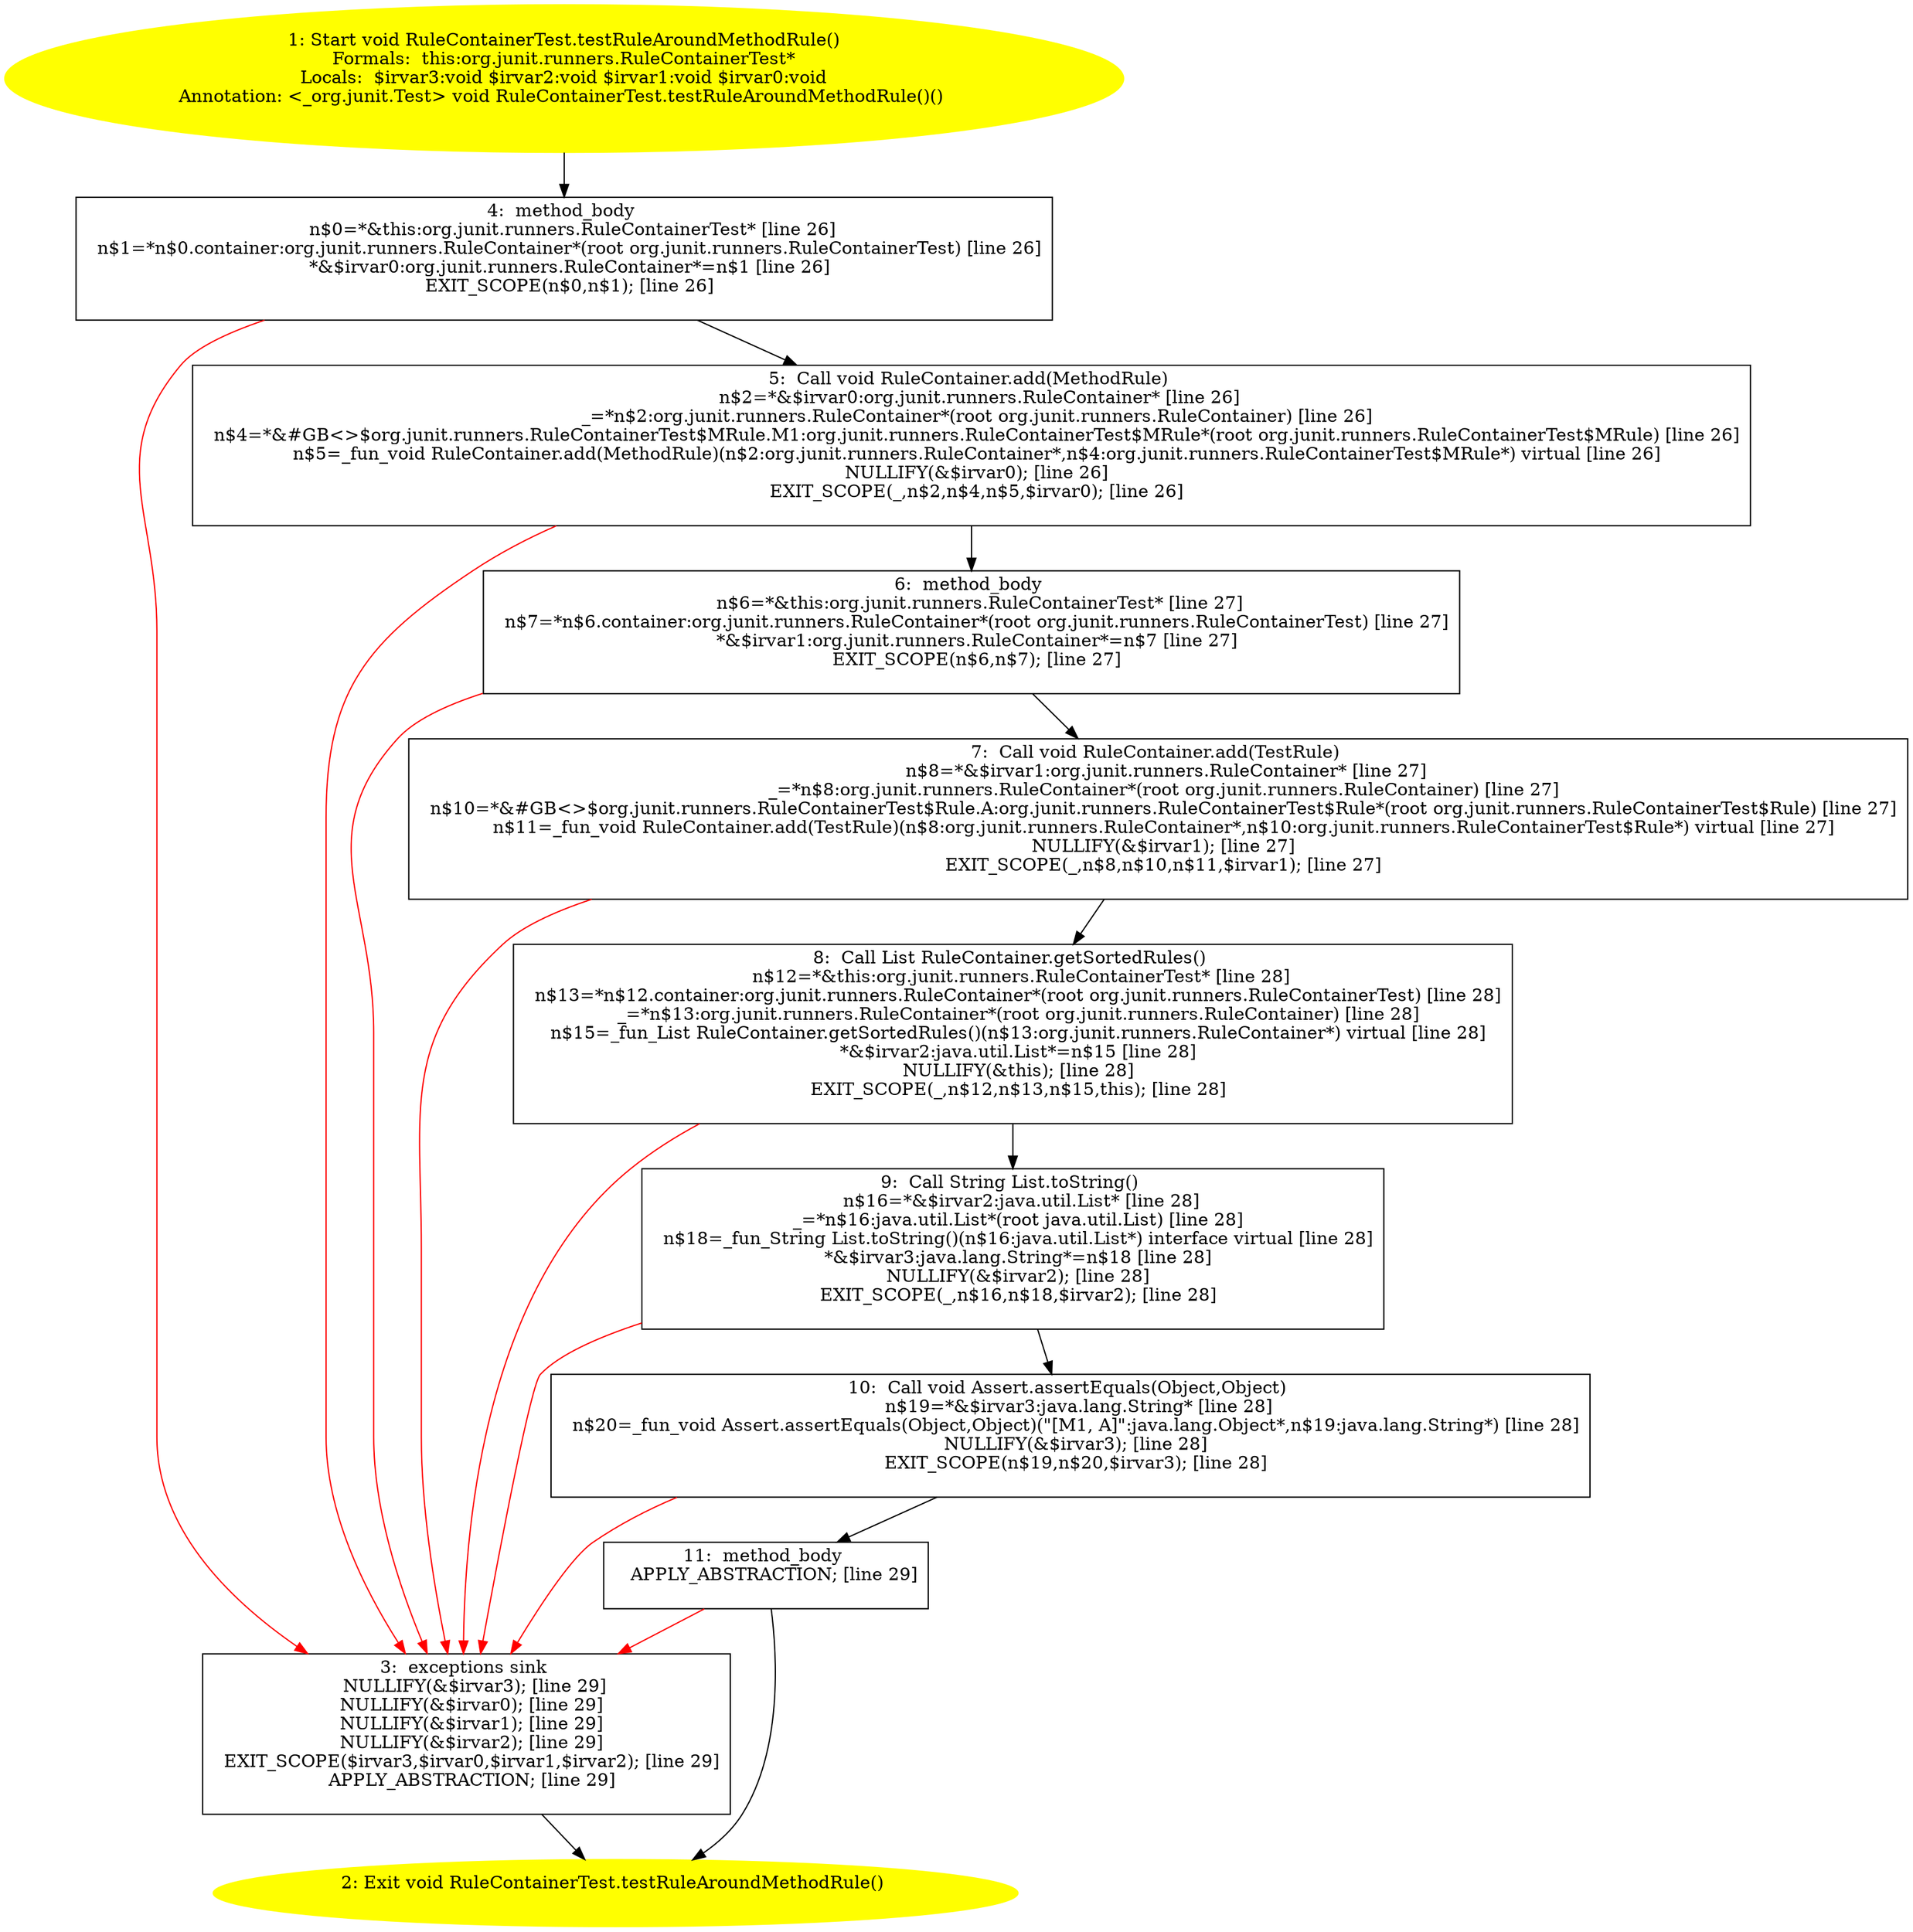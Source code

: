/* @generated */
digraph cfg {
"org.junit.runners.RuleContainerTest.testRuleAroundMethodRule():void.b18e558fabe83271d22cda03dcec4c19_1" [label="1: Start void RuleContainerTest.testRuleAroundMethodRule()\nFormals:  this:org.junit.runners.RuleContainerTest*\nLocals:  $irvar3:void $irvar2:void $irvar1:void $irvar0:void\nAnnotation: <_org.junit.Test> void RuleContainerTest.testRuleAroundMethodRule()() \n  " color=yellow style=filled]
	

	 "org.junit.runners.RuleContainerTest.testRuleAroundMethodRule():void.b18e558fabe83271d22cda03dcec4c19_1" -> "org.junit.runners.RuleContainerTest.testRuleAroundMethodRule():void.b18e558fabe83271d22cda03dcec4c19_4" ;
"org.junit.runners.RuleContainerTest.testRuleAroundMethodRule():void.b18e558fabe83271d22cda03dcec4c19_2" [label="2: Exit void RuleContainerTest.testRuleAroundMethodRule() \n  " color=yellow style=filled]
	

"org.junit.runners.RuleContainerTest.testRuleAroundMethodRule():void.b18e558fabe83271d22cda03dcec4c19_3" [label="3:  exceptions sink \n   NULLIFY(&$irvar3); [line 29]\n  NULLIFY(&$irvar0); [line 29]\n  NULLIFY(&$irvar1); [line 29]\n  NULLIFY(&$irvar2); [line 29]\n  EXIT_SCOPE($irvar3,$irvar0,$irvar1,$irvar2); [line 29]\n  APPLY_ABSTRACTION; [line 29]\n " shape="box"]
	

	 "org.junit.runners.RuleContainerTest.testRuleAroundMethodRule():void.b18e558fabe83271d22cda03dcec4c19_3" -> "org.junit.runners.RuleContainerTest.testRuleAroundMethodRule():void.b18e558fabe83271d22cda03dcec4c19_2" ;
"org.junit.runners.RuleContainerTest.testRuleAroundMethodRule():void.b18e558fabe83271d22cda03dcec4c19_4" [label="4:  method_body \n   n$0=*&this:org.junit.runners.RuleContainerTest* [line 26]\n  n$1=*n$0.container:org.junit.runners.RuleContainer*(root org.junit.runners.RuleContainerTest) [line 26]\n  *&$irvar0:org.junit.runners.RuleContainer*=n$1 [line 26]\n  EXIT_SCOPE(n$0,n$1); [line 26]\n " shape="box"]
	

	 "org.junit.runners.RuleContainerTest.testRuleAroundMethodRule():void.b18e558fabe83271d22cda03dcec4c19_4" -> "org.junit.runners.RuleContainerTest.testRuleAroundMethodRule():void.b18e558fabe83271d22cda03dcec4c19_5" ;
	 "org.junit.runners.RuleContainerTest.testRuleAroundMethodRule():void.b18e558fabe83271d22cda03dcec4c19_4" -> "org.junit.runners.RuleContainerTest.testRuleAroundMethodRule():void.b18e558fabe83271d22cda03dcec4c19_3" [color="red" ];
"org.junit.runners.RuleContainerTest.testRuleAroundMethodRule():void.b18e558fabe83271d22cda03dcec4c19_5" [label="5:  Call void RuleContainer.add(MethodRule) \n   n$2=*&$irvar0:org.junit.runners.RuleContainer* [line 26]\n  _=*n$2:org.junit.runners.RuleContainer*(root org.junit.runners.RuleContainer) [line 26]\n  n$4=*&#GB<>$org.junit.runners.RuleContainerTest$MRule.M1:org.junit.runners.RuleContainerTest$MRule*(root org.junit.runners.RuleContainerTest$MRule) [line 26]\n  n$5=_fun_void RuleContainer.add(MethodRule)(n$2:org.junit.runners.RuleContainer*,n$4:org.junit.runners.RuleContainerTest$MRule*) virtual [line 26]\n  NULLIFY(&$irvar0); [line 26]\n  EXIT_SCOPE(_,n$2,n$4,n$5,$irvar0); [line 26]\n " shape="box"]
	

	 "org.junit.runners.RuleContainerTest.testRuleAroundMethodRule():void.b18e558fabe83271d22cda03dcec4c19_5" -> "org.junit.runners.RuleContainerTest.testRuleAroundMethodRule():void.b18e558fabe83271d22cda03dcec4c19_6" ;
	 "org.junit.runners.RuleContainerTest.testRuleAroundMethodRule():void.b18e558fabe83271d22cda03dcec4c19_5" -> "org.junit.runners.RuleContainerTest.testRuleAroundMethodRule():void.b18e558fabe83271d22cda03dcec4c19_3" [color="red" ];
"org.junit.runners.RuleContainerTest.testRuleAroundMethodRule():void.b18e558fabe83271d22cda03dcec4c19_6" [label="6:  method_body \n   n$6=*&this:org.junit.runners.RuleContainerTest* [line 27]\n  n$7=*n$6.container:org.junit.runners.RuleContainer*(root org.junit.runners.RuleContainerTest) [line 27]\n  *&$irvar1:org.junit.runners.RuleContainer*=n$7 [line 27]\n  EXIT_SCOPE(n$6,n$7); [line 27]\n " shape="box"]
	

	 "org.junit.runners.RuleContainerTest.testRuleAroundMethodRule():void.b18e558fabe83271d22cda03dcec4c19_6" -> "org.junit.runners.RuleContainerTest.testRuleAroundMethodRule():void.b18e558fabe83271d22cda03dcec4c19_7" ;
	 "org.junit.runners.RuleContainerTest.testRuleAroundMethodRule():void.b18e558fabe83271d22cda03dcec4c19_6" -> "org.junit.runners.RuleContainerTest.testRuleAroundMethodRule():void.b18e558fabe83271d22cda03dcec4c19_3" [color="red" ];
"org.junit.runners.RuleContainerTest.testRuleAroundMethodRule():void.b18e558fabe83271d22cda03dcec4c19_7" [label="7:  Call void RuleContainer.add(TestRule) \n   n$8=*&$irvar1:org.junit.runners.RuleContainer* [line 27]\n  _=*n$8:org.junit.runners.RuleContainer*(root org.junit.runners.RuleContainer) [line 27]\n  n$10=*&#GB<>$org.junit.runners.RuleContainerTest$Rule.A:org.junit.runners.RuleContainerTest$Rule*(root org.junit.runners.RuleContainerTest$Rule) [line 27]\n  n$11=_fun_void RuleContainer.add(TestRule)(n$8:org.junit.runners.RuleContainer*,n$10:org.junit.runners.RuleContainerTest$Rule*) virtual [line 27]\n  NULLIFY(&$irvar1); [line 27]\n  EXIT_SCOPE(_,n$8,n$10,n$11,$irvar1); [line 27]\n " shape="box"]
	

	 "org.junit.runners.RuleContainerTest.testRuleAroundMethodRule():void.b18e558fabe83271d22cda03dcec4c19_7" -> "org.junit.runners.RuleContainerTest.testRuleAroundMethodRule():void.b18e558fabe83271d22cda03dcec4c19_8" ;
	 "org.junit.runners.RuleContainerTest.testRuleAroundMethodRule():void.b18e558fabe83271d22cda03dcec4c19_7" -> "org.junit.runners.RuleContainerTest.testRuleAroundMethodRule():void.b18e558fabe83271d22cda03dcec4c19_3" [color="red" ];
"org.junit.runners.RuleContainerTest.testRuleAroundMethodRule():void.b18e558fabe83271d22cda03dcec4c19_8" [label="8:  Call List RuleContainer.getSortedRules() \n   n$12=*&this:org.junit.runners.RuleContainerTest* [line 28]\n  n$13=*n$12.container:org.junit.runners.RuleContainer*(root org.junit.runners.RuleContainerTest) [line 28]\n  _=*n$13:org.junit.runners.RuleContainer*(root org.junit.runners.RuleContainer) [line 28]\n  n$15=_fun_List RuleContainer.getSortedRules()(n$13:org.junit.runners.RuleContainer*) virtual [line 28]\n  *&$irvar2:java.util.List*=n$15 [line 28]\n  NULLIFY(&this); [line 28]\n  EXIT_SCOPE(_,n$12,n$13,n$15,this); [line 28]\n " shape="box"]
	

	 "org.junit.runners.RuleContainerTest.testRuleAroundMethodRule():void.b18e558fabe83271d22cda03dcec4c19_8" -> "org.junit.runners.RuleContainerTest.testRuleAroundMethodRule():void.b18e558fabe83271d22cda03dcec4c19_9" ;
	 "org.junit.runners.RuleContainerTest.testRuleAroundMethodRule():void.b18e558fabe83271d22cda03dcec4c19_8" -> "org.junit.runners.RuleContainerTest.testRuleAroundMethodRule():void.b18e558fabe83271d22cda03dcec4c19_3" [color="red" ];
"org.junit.runners.RuleContainerTest.testRuleAroundMethodRule():void.b18e558fabe83271d22cda03dcec4c19_9" [label="9:  Call String List.toString() \n   n$16=*&$irvar2:java.util.List* [line 28]\n  _=*n$16:java.util.List*(root java.util.List) [line 28]\n  n$18=_fun_String List.toString()(n$16:java.util.List*) interface virtual [line 28]\n  *&$irvar3:java.lang.String*=n$18 [line 28]\n  NULLIFY(&$irvar2); [line 28]\n  EXIT_SCOPE(_,n$16,n$18,$irvar2); [line 28]\n " shape="box"]
	

	 "org.junit.runners.RuleContainerTest.testRuleAroundMethodRule():void.b18e558fabe83271d22cda03dcec4c19_9" -> "org.junit.runners.RuleContainerTest.testRuleAroundMethodRule():void.b18e558fabe83271d22cda03dcec4c19_10" ;
	 "org.junit.runners.RuleContainerTest.testRuleAroundMethodRule():void.b18e558fabe83271d22cda03dcec4c19_9" -> "org.junit.runners.RuleContainerTest.testRuleAroundMethodRule():void.b18e558fabe83271d22cda03dcec4c19_3" [color="red" ];
"org.junit.runners.RuleContainerTest.testRuleAroundMethodRule():void.b18e558fabe83271d22cda03dcec4c19_10" [label="10:  Call void Assert.assertEquals(Object,Object) \n   n$19=*&$irvar3:java.lang.String* [line 28]\n  n$20=_fun_void Assert.assertEquals(Object,Object)(\"[M1, A]\":java.lang.Object*,n$19:java.lang.String*) [line 28]\n  NULLIFY(&$irvar3); [line 28]\n  EXIT_SCOPE(n$19,n$20,$irvar3); [line 28]\n " shape="box"]
	

	 "org.junit.runners.RuleContainerTest.testRuleAroundMethodRule():void.b18e558fabe83271d22cda03dcec4c19_10" -> "org.junit.runners.RuleContainerTest.testRuleAroundMethodRule():void.b18e558fabe83271d22cda03dcec4c19_11" ;
	 "org.junit.runners.RuleContainerTest.testRuleAroundMethodRule():void.b18e558fabe83271d22cda03dcec4c19_10" -> "org.junit.runners.RuleContainerTest.testRuleAroundMethodRule():void.b18e558fabe83271d22cda03dcec4c19_3" [color="red" ];
"org.junit.runners.RuleContainerTest.testRuleAroundMethodRule():void.b18e558fabe83271d22cda03dcec4c19_11" [label="11:  method_body \n   APPLY_ABSTRACTION; [line 29]\n " shape="box"]
	

	 "org.junit.runners.RuleContainerTest.testRuleAroundMethodRule():void.b18e558fabe83271d22cda03dcec4c19_11" -> "org.junit.runners.RuleContainerTest.testRuleAroundMethodRule():void.b18e558fabe83271d22cda03dcec4c19_2" ;
	 "org.junit.runners.RuleContainerTest.testRuleAroundMethodRule():void.b18e558fabe83271d22cda03dcec4c19_11" -> "org.junit.runners.RuleContainerTest.testRuleAroundMethodRule():void.b18e558fabe83271d22cda03dcec4c19_3" [color="red" ];
}
